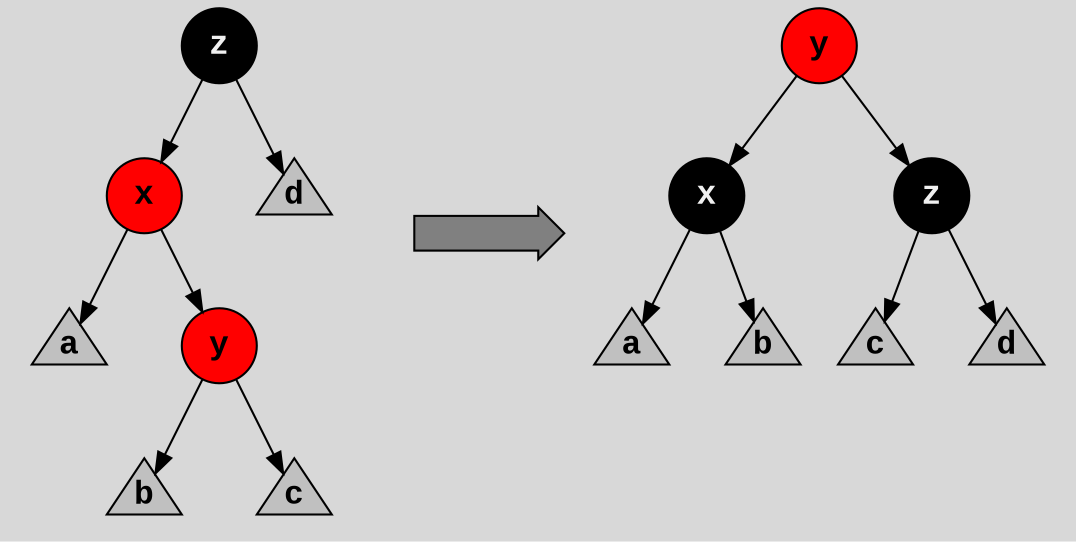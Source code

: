 digraph {
  layout=neato
  graph [pad="0.212,0.055" bgcolor="#d8d8d8"]
  node [
    style=filled, shape=circle, label="",
    fixedsize=true, width=0.5
    fontcolor="#f0f0f0", fontname="Courier New Bold", fontsize="16",
    fillcolor=black,
  ]
  n1 [pos="0,0!",label=z]
  n2 [pos="3.25,-1!",label=x]
  n3 [pos="4.75,-1!",label=z]
  node [fillcolor=red,fontcolor=black]
  n4 [pos="-0.5,-1!",label=x]
  n5 [pos="0,-2!",label=y]
  n6 [pos="4,0!",label=y]
  node [shape=triangle,fillcolor=gray]
  n7 [pos="-0.5,-3!",label=b]
  n8 [pos="0.5,-3!",label=c]
  n9 [pos="-1.0,-2!",label=a]
  n10 [pos="0.5,-1!",label=d]
  n11 [pos="2.75,-2!",label=a]
  n12 [pos="3.625,-2!",label=b]
  n13 [pos="4.375,-2!",label=c]
  n14 [pos="5.25,-2!",label=d]
  arrow [
    pos="1.8,-1.25!",
    shape=rarrow,
    width=1.0, height=0.35,
    fillcolor="#808080",
  ]
  n1 -> n4
  n1 -> n10
  n4 -> n5
  n4 -> n9
  n5 -> n7
  n5 -> n8
  n6 -> n2
  n6 -> n3
  n2 -> n11
  n2 -> n12
  n3 -> n13
  n3 -> n14
}
